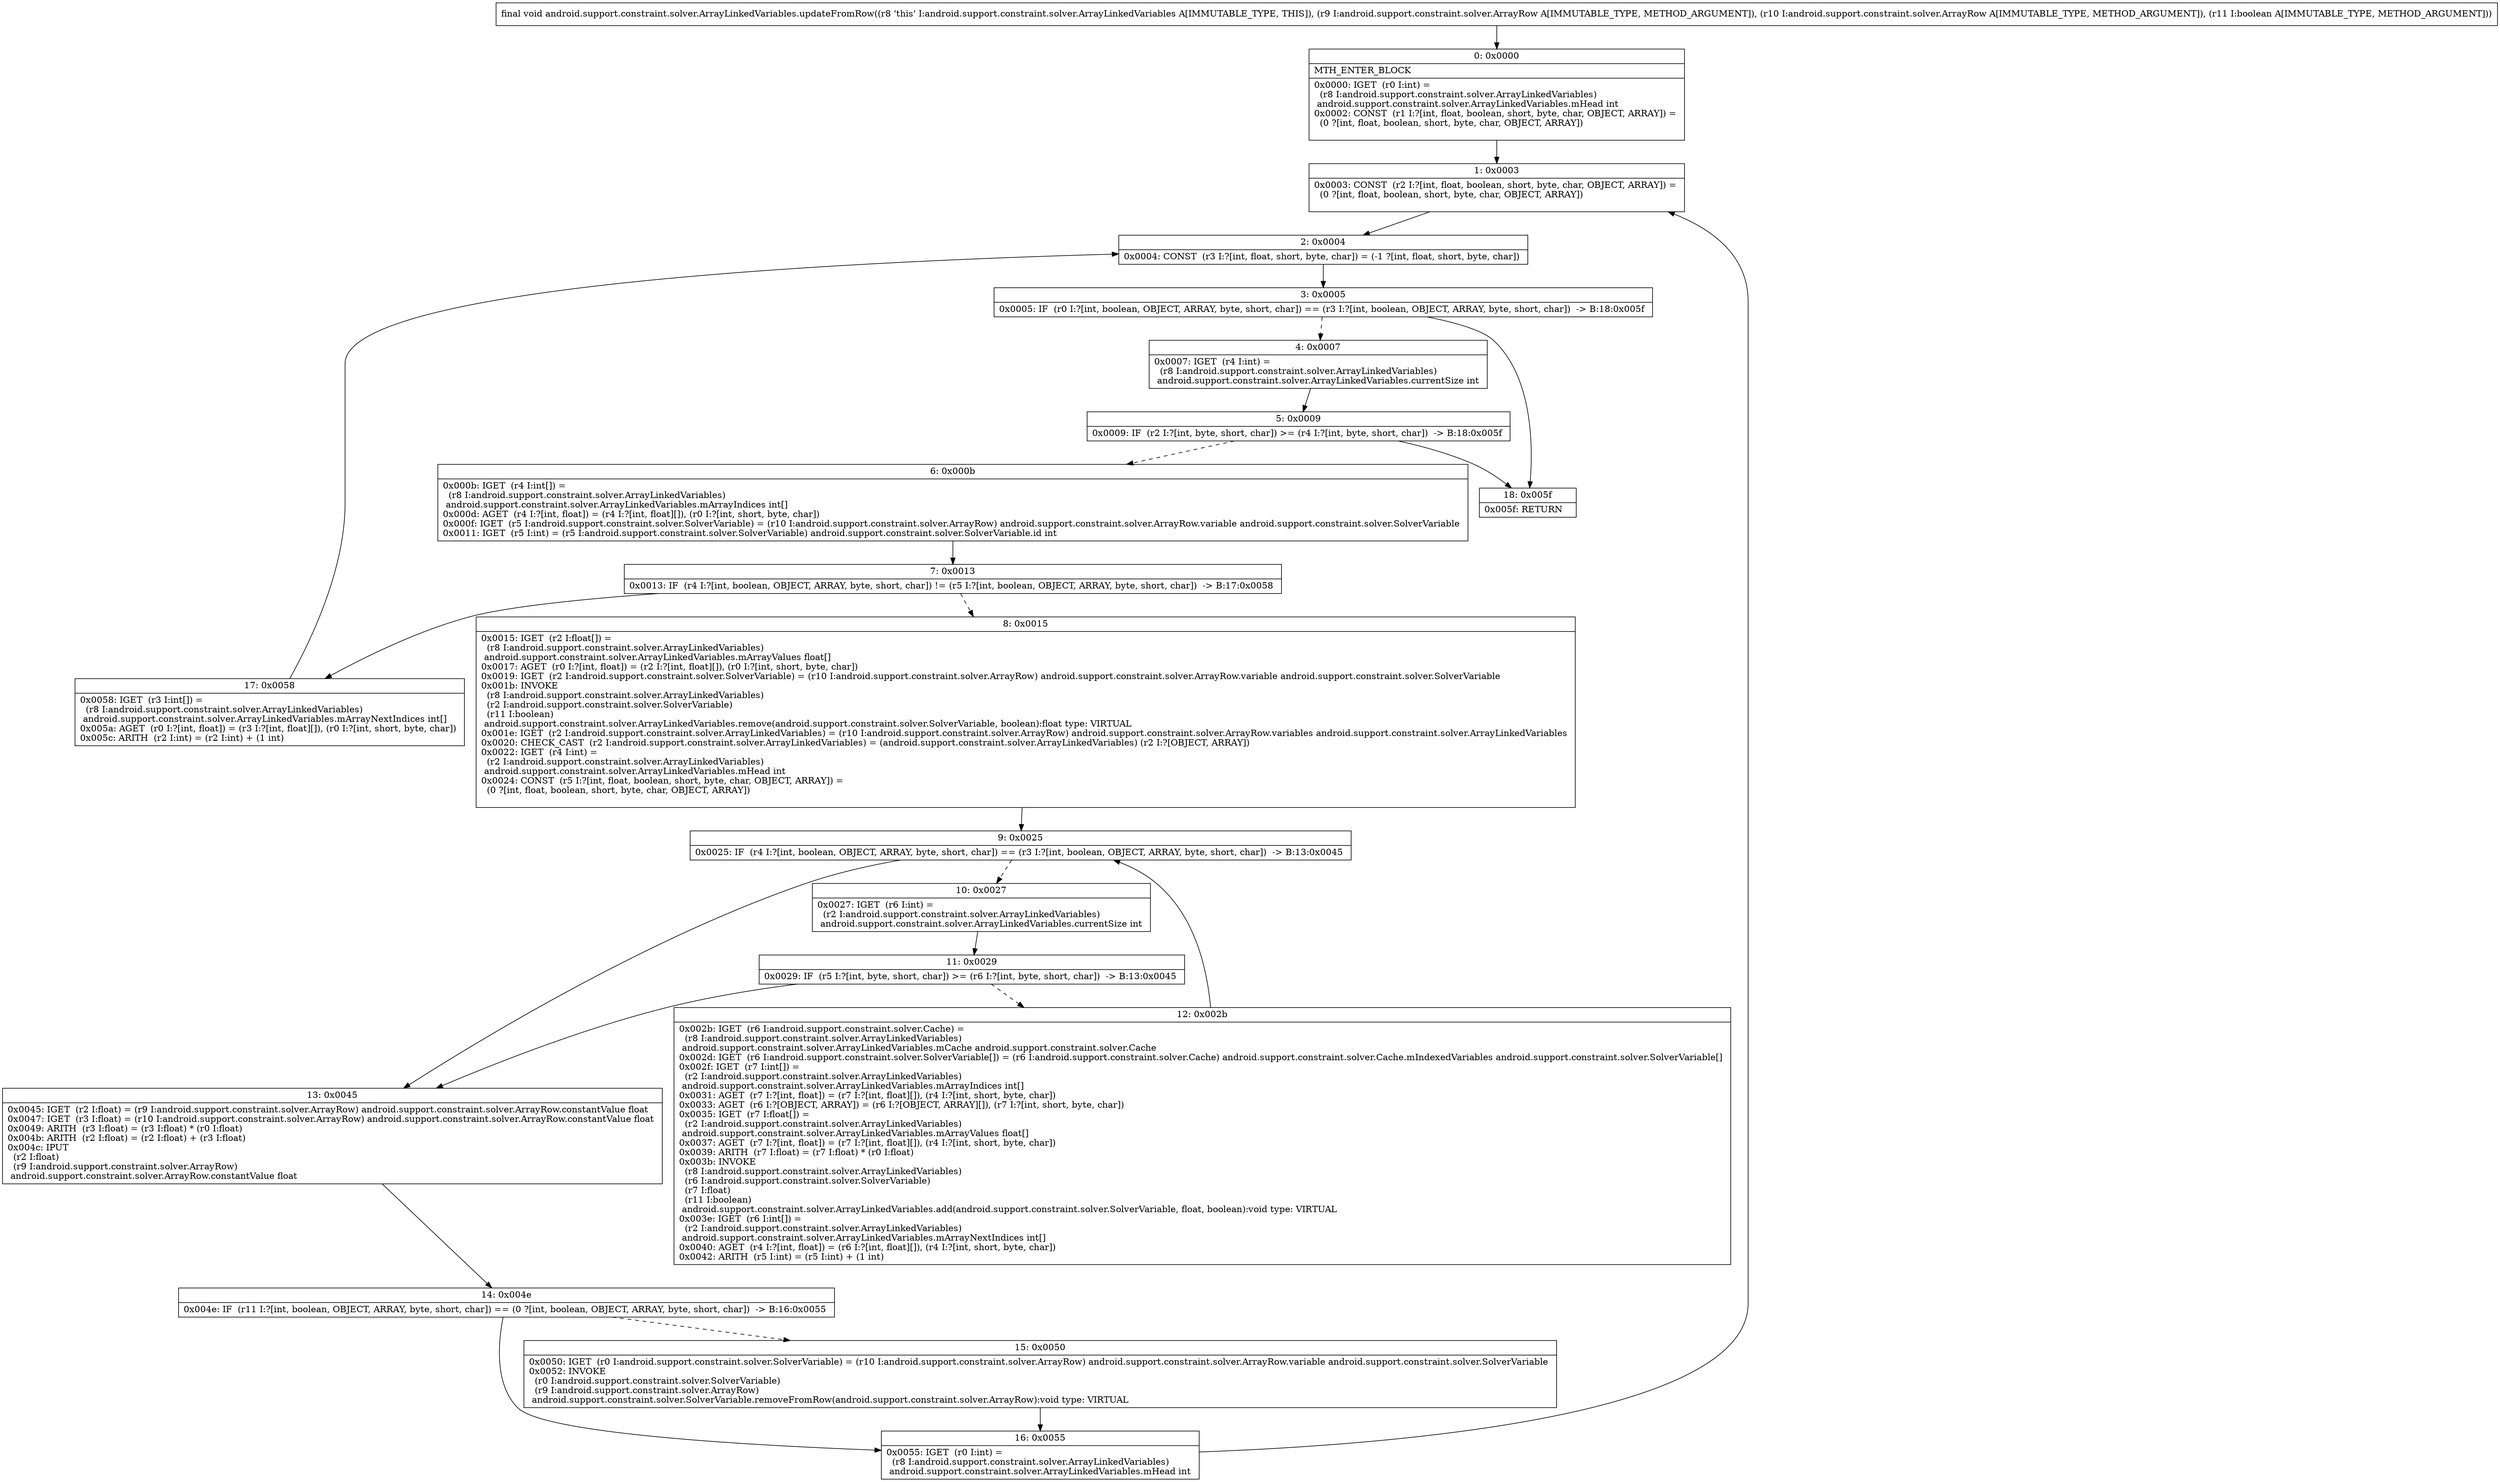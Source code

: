 digraph "CFG forandroid.support.constraint.solver.ArrayLinkedVariables.updateFromRow(Landroid\/support\/constraint\/solver\/ArrayRow;Landroid\/support\/constraint\/solver\/ArrayRow;Z)V" {
Node_0 [shape=record,label="{0\:\ 0x0000|MTH_ENTER_BLOCK\l|0x0000: IGET  (r0 I:int) = \l  (r8 I:android.support.constraint.solver.ArrayLinkedVariables)\l android.support.constraint.solver.ArrayLinkedVariables.mHead int \l0x0002: CONST  (r1 I:?[int, float, boolean, short, byte, char, OBJECT, ARRAY]) = \l  (0 ?[int, float, boolean, short, byte, char, OBJECT, ARRAY])\l \l}"];
Node_1 [shape=record,label="{1\:\ 0x0003|0x0003: CONST  (r2 I:?[int, float, boolean, short, byte, char, OBJECT, ARRAY]) = \l  (0 ?[int, float, boolean, short, byte, char, OBJECT, ARRAY])\l \l}"];
Node_2 [shape=record,label="{2\:\ 0x0004|0x0004: CONST  (r3 I:?[int, float, short, byte, char]) = (\-1 ?[int, float, short, byte, char]) \l}"];
Node_3 [shape=record,label="{3\:\ 0x0005|0x0005: IF  (r0 I:?[int, boolean, OBJECT, ARRAY, byte, short, char]) == (r3 I:?[int, boolean, OBJECT, ARRAY, byte, short, char])  \-\> B:18:0x005f \l}"];
Node_4 [shape=record,label="{4\:\ 0x0007|0x0007: IGET  (r4 I:int) = \l  (r8 I:android.support.constraint.solver.ArrayLinkedVariables)\l android.support.constraint.solver.ArrayLinkedVariables.currentSize int \l}"];
Node_5 [shape=record,label="{5\:\ 0x0009|0x0009: IF  (r2 I:?[int, byte, short, char]) \>= (r4 I:?[int, byte, short, char])  \-\> B:18:0x005f \l}"];
Node_6 [shape=record,label="{6\:\ 0x000b|0x000b: IGET  (r4 I:int[]) = \l  (r8 I:android.support.constraint.solver.ArrayLinkedVariables)\l android.support.constraint.solver.ArrayLinkedVariables.mArrayIndices int[] \l0x000d: AGET  (r4 I:?[int, float]) = (r4 I:?[int, float][]), (r0 I:?[int, short, byte, char]) \l0x000f: IGET  (r5 I:android.support.constraint.solver.SolverVariable) = (r10 I:android.support.constraint.solver.ArrayRow) android.support.constraint.solver.ArrayRow.variable android.support.constraint.solver.SolverVariable \l0x0011: IGET  (r5 I:int) = (r5 I:android.support.constraint.solver.SolverVariable) android.support.constraint.solver.SolverVariable.id int \l}"];
Node_7 [shape=record,label="{7\:\ 0x0013|0x0013: IF  (r4 I:?[int, boolean, OBJECT, ARRAY, byte, short, char]) != (r5 I:?[int, boolean, OBJECT, ARRAY, byte, short, char])  \-\> B:17:0x0058 \l}"];
Node_8 [shape=record,label="{8\:\ 0x0015|0x0015: IGET  (r2 I:float[]) = \l  (r8 I:android.support.constraint.solver.ArrayLinkedVariables)\l android.support.constraint.solver.ArrayLinkedVariables.mArrayValues float[] \l0x0017: AGET  (r0 I:?[int, float]) = (r2 I:?[int, float][]), (r0 I:?[int, short, byte, char]) \l0x0019: IGET  (r2 I:android.support.constraint.solver.SolverVariable) = (r10 I:android.support.constraint.solver.ArrayRow) android.support.constraint.solver.ArrayRow.variable android.support.constraint.solver.SolverVariable \l0x001b: INVOKE  \l  (r8 I:android.support.constraint.solver.ArrayLinkedVariables)\l  (r2 I:android.support.constraint.solver.SolverVariable)\l  (r11 I:boolean)\l android.support.constraint.solver.ArrayLinkedVariables.remove(android.support.constraint.solver.SolverVariable, boolean):float type: VIRTUAL \l0x001e: IGET  (r2 I:android.support.constraint.solver.ArrayLinkedVariables) = (r10 I:android.support.constraint.solver.ArrayRow) android.support.constraint.solver.ArrayRow.variables android.support.constraint.solver.ArrayLinkedVariables \l0x0020: CHECK_CAST  (r2 I:android.support.constraint.solver.ArrayLinkedVariables) = (android.support.constraint.solver.ArrayLinkedVariables) (r2 I:?[OBJECT, ARRAY]) \l0x0022: IGET  (r4 I:int) = \l  (r2 I:android.support.constraint.solver.ArrayLinkedVariables)\l android.support.constraint.solver.ArrayLinkedVariables.mHead int \l0x0024: CONST  (r5 I:?[int, float, boolean, short, byte, char, OBJECT, ARRAY]) = \l  (0 ?[int, float, boolean, short, byte, char, OBJECT, ARRAY])\l \l}"];
Node_9 [shape=record,label="{9\:\ 0x0025|0x0025: IF  (r4 I:?[int, boolean, OBJECT, ARRAY, byte, short, char]) == (r3 I:?[int, boolean, OBJECT, ARRAY, byte, short, char])  \-\> B:13:0x0045 \l}"];
Node_10 [shape=record,label="{10\:\ 0x0027|0x0027: IGET  (r6 I:int) = \l  (r2 I:android.support.constraint.solver.ArrayLinkedVariables)\l android.support.constraint.solver.ArrayLinkedVariables.currentSize int \l}"];
Node_11 [shape=record,label="{11\:\ 0x0029|0x0029: IF  (r5 I:?[int, byte, short, char]) \>= (r6 I:?[int, byte, short, char])  \-\> B:13:0x0045 \l}"];
Node_12 [shape=record,label="{12\:\ 0x002b|0x002b: IGET  (r6 I:android.support.constraint.solver.Cache) = \l  (r8 I:android.support.constraint.solver.ArrayLinkedVariables)\l android.support.constraint.solver.ArrayLinkedVariables.mCache android.support.constraint.solver.Cache \l0x002d: IGET  (r6 I:android.support.constraint.solver.SolverVariable[]) = (r6 I:android.support.constraint.solver.Cache) android.support.constraint.solver.Cache.mIndexedVariables android.support.constraint.solver.SolverVariable[] \l0x002f: IGET  (r7 I:int[]) = \l  (r2 I:android.support.constraint.solver.ArrayLinkedVariables)\l android.support.constraint.solver.ArrayLinkedVariables.mArrayIndices int[] \l0x0031: AGET  (r7 I:?[int, float]) = (r7 I:?[int, float][]), (r4 I:?[int, short, byte, char]) \l0x0033: AGET  (r6 I:?[OBJECT, ARRAY]) = (r6 I:?[OBJECT, ARRAY][]), (r7 I:?[int, short, byte, char]) \l0x0035: IGET  (r7 I:float[]) = \l  (r2 I:android.support.constraint.solver.ArrayLinkedVariables)\l android.support.constraint.solver.ArrayLinkedVariables.mArrayValues float[] \l0x0037: AGET  (r7 I:?[int, float]) = (r7 I:?[int, float][]), (r4 I:?[int, short, byte, char]) \l0x0039: ARITH  (r7 I:float) = (r7 I:float) * (r0 I:float) \l0x003b: INVOKE  \l  (r8 I:android.support.constraint.solver.ArrayLinkedVariables)\l  (r6 I:android.support.constraint.solver.SolverVariable)\l  (r7 I:float)\l  (r11 I:boolean)\l android.support.constraint.solver.ArrayLinkedVariables.add(android.support.constraint.solver.SolverVariable, float, boolean):void type: VIRTUAL \l0x003e: IGET  (r6 I:int[]) = \l  (r2 I:android.support.constraint.solver.ArrayLinkedVariables)\l android.support.constraint.solver.ArrayLinkedVariables.mArrayNextIndices int[] \l0x0040: AGET  (r4 I:?[int, float]) = (r6 I:?[int, float][]), (r4 I:?[int, short, byte, char]) \l0x0042: ARITH  (r5 I:int) = (r5 I:int) + (1 int) \l}"];
Node_13 [shape=record,label="{13\:\ 0x0045|0x0045: IGET  (r2 I:float) = (r9 I:android.support.constraint.solver.ArrayRow) android.support.constraint.solver.ArrayRow.constantValue float \l0x0047: IGET  (r3 I:float) = (r10 I:android.support.constraint.solver.ArrayRow) android.support.constraint.solver.ArrayRow.constantValue float \l0x0049: ARITH  (r3 I:float) = (r3 I:float) * (r0 I:float) \l0x004b: ARITH  (r2 I:float) = (r2 I:float) + (r3 I:float) \l0x004c: IPUT  \l  (r2 I:float)\l  (r9 I:android.support.constraint.solver.ArrayRow)\l android.support.constraint.solver.ArrayRow.constantValue float \l}"];
Node_14 [shape=record,label="{14\:\ 0x004e|0x004e: IF  (r11 I:?[int, boolean, OBJECT, ARRAY, byte, short, char]) == (0 ?[int, boolean, OBJECT, ARRAY, byte, short, char])  \-\> B:16:0x0055 \l}"];
Node_15 [shape=record,label="{15\:\ 0x0050|0x0050: IGET  (r0 I:android.support.constraint.solver.SolverVariable) = (r10 I:android.support.constraint.solver.ArrayRow) android.support.constraint.solver.ArrayRow.variable android.support.constraint.solver.SolverVariable \l0x0052: INVOKE  \l  (r0 I:android.support.constraint.solver.SolverVariable)\l  (r9 I:android.support.constraint.solver.ArrayRow)\l android.support.constraint.solver.SolverVariable.removeFromRow(android.support.constraint.solver.ArrayRow):void type: VIRTUAL \l}"];
Node_16 [shape=record,label="{16\:\ 0x0055|0x0055: IGET  (r0 I:int) = \l  (r8 I:android.support.constraint.solver.ArrayLinkedVariables)\l android.support.constraint.solver.ArrayLinkedVariables.mHead int \l}"];
Node_17 [shape=record,label="{17\:\ 0x0058|0x0058: IGET  (r3 I:int[]) = \l  (r8 I:android.support.constraint.solver.ArrayLinkedVariables)\l android.support.constraint.solver.ArrayLinkedVariables.mArrayNextIndices int[] \l0x005a: AGET  (r0 I:?[int, float]) = (r3 I:?[int, float][]), (r0 I:?[int, short, byte, char]) \l0x005c: ARITH  (r2 I:int) = (r2 I:int) + (1 int) \l}"];
Node_18 [shape=record,label="{18\:\ 0x005f|0x005f: RETURN   \l}"];
MethodNode[shape=record,label="{final void android.support.constraint.solver.ArrayLinkedVariables.updateFromRow((r8 'this' I:android.support.constraint.solver.ArrayLinkedVariables A[IMMUTABLE_TYPE, THIS]), (r9 I:android.support.constraint.solver.ArrayRow A[IMMUTABLE_TYPE, METHOD_ARGUMENT]), (r10 I:android.support.constraint.solver.ArrayRow A[IMMUTABLE_TYPE, METHOD_ARGUMENT]), (r11 I:boolean A[IMMUTABLE_TYPE, METHOD_ARGUMENT])) }"];
MethodNode -> Node_0;
Node_0 -> Node_1;
Node_1 -> Node_2;
Node_2 -> Node_3;
Node_3 -> Node_4[style=dashed];
Node_3 -> Node_18;
Node_4 -> Node_5;
Node_5 -> Node_6[style=dashed];
Node_5 -> Node_18;
Node_6 -> Node_7;
Node_7 -> Node_8[style=dashed];
Node_7 -> Node_17;
Node_8 -> Node_9;
Node_9 -> Node_10[style=dashed];
Node_9 -> Node_13;
Node_10 -> Node_11;
Node_11 -> Node_12[style=dashed];
Node_11 -> Node_13;
Node_12 -> Node_9;
Node_13 -> Node_14;
Node_14 -> Node_15[style=dashed];
Node_14 -> Node_16;
Node_15 -> Node_16;
Node_16 -> Node_1;
Node_17 -> Node_2;
}

